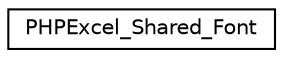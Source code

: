digraph "Иерархия классов. Графический вид."
{
  edge [fontname="Helvetica",fontsize="10",labelfontname="Helvetica",labelfontsize="10"];
  node [fontname="Helvetica",fontsize="10",shape=record];
  rankdir="LR";
  Node0 [label="PHPExcel_Shared_Font",height=0.2,width=0.4,color="black", fillcolor="white", style="filled",URL="$class_p_h_p_excel___shared___font.html"];
}
